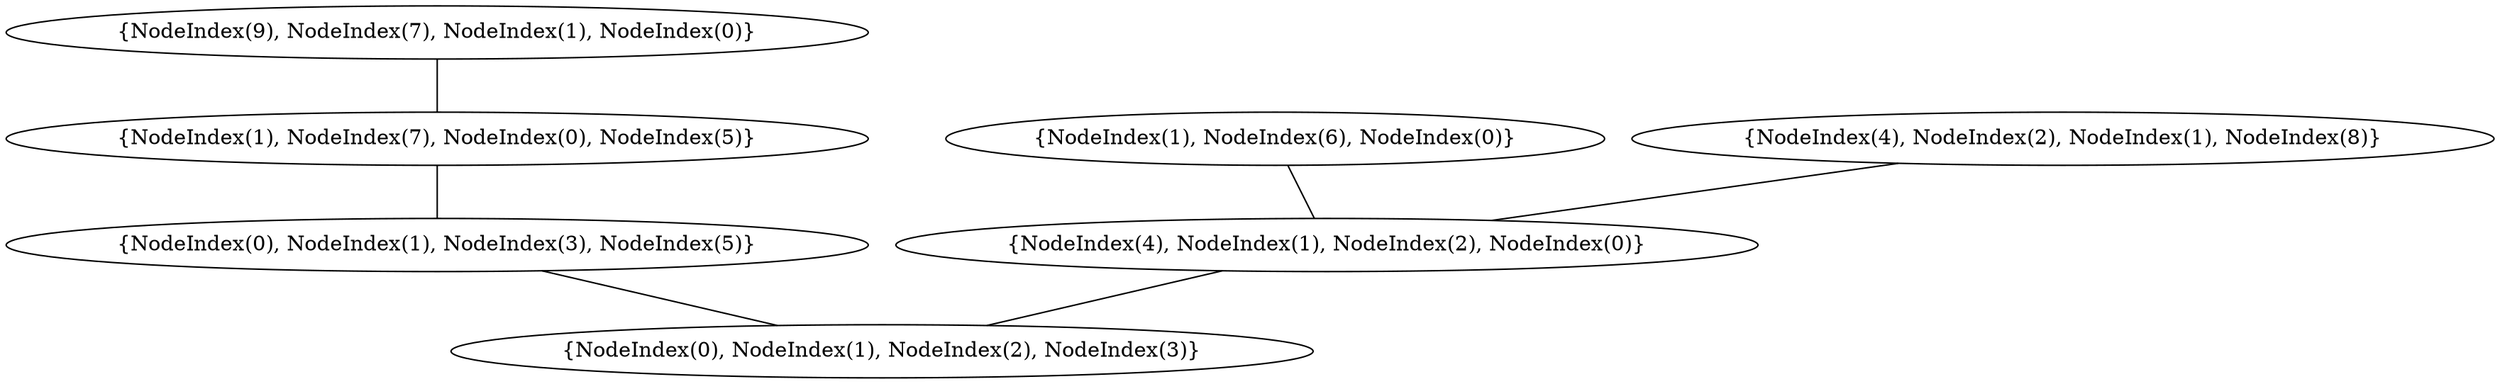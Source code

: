 graph {
    0 [ label = "{NodeIndex(0), NodeIndex(1), NodeIndex(2), NodeIndex(3)}" ]
    1 [ label = "{NodeIndex(0), NodeIndex(1), NodeIndex(3), NodeIndex(5)}" ]
    2 [ label = "{NodeIndex(4), NodeIndex(1), NodeIndex(2), NodeIndex(0)}" ]
    3 [ label = "{NodeIndex(1), NodeIndex(6), NodeIndex(0)}" ]
    4 [ label = "{NodeIndex(1), NodeIndex(7), NodeIndex(0), NodeIndex(5)}" ]
    5 [ label = "{NodeIndex(9), NodeIndex(7), NodeIndex(1), NodeIndex(0)}" ]
    6 [ label = "{NodeIndex(4), NodeIndex(2), NodeIndex(1), NodeIndex(8)}" ]
    1 -- 0 [ ]
    5 -- 4 [ ]
    2 -- 0 [ ]
    4 -- 1 [ ]
    6 -- 2 [ ]
    3 -- 2 [ ]
}
